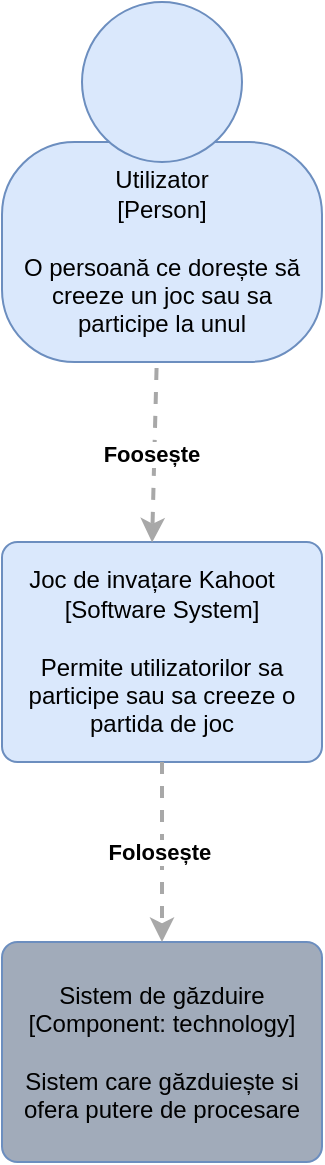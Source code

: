 <mxfile version="10.4.5" type="github"><diagram id="FkCA4kvUzY3jL-assuwb" name="Page-1"><mxGraphModel dx="1825" dy="575" grid="1" gridSize="10" guides="1" tooltips="1" connect="1" arrows="1" fold="1" page="1" pageScale="1" pageWidth="827" pageHeight="1169" math="0" shadow="0"><root><mxCell id="0"/><mxCell id="1" parent="0"/><mxCell id="QYkz2FfyTVQJaQWtZDuN-1" value="" style="group;rounded=0;labelBackgroundColor=none;fillColor=none;fontColor=#000000;align=center;html=1;" vertex="1" connectable="0" parent="1"><mxGeometry x="-550" y="10" width="160" height="180" as="geometry"/><C4Person as="c4"/></mxCell><object label="&lt;span&gt;Utilizator&lt;br&gt;[Person]&lt;/span&gt;&lt;br&gt;&lt;div&gt;&lt;br&gt;&lt;/div&gt;&lt;div&gt;O persoană ce dorește să creeze un joc sau sa participe la unul&lt;/div&gt;" placeholders="1" c4Name="name" c4Type="body" c4Description="Beschreibung" id="QYkz2FfyTVQJaQWtZDuN-2"><mxCell style="rounded=1;whiteSpace=wrap;html=1;labelBackgroundColor=none;fillColor=#dae8fc;fontColor=#000000;align=center;arcSize=33;strokeColor=#6c8ebf;" vertex="1" parent="QYkz2FfyTVQJaQWtZDuN-1"><mxGeometry y="70" width="160" height="110" as="geometry"/><C4Person as="c4"/></mxCell></object><mxCell id="QYkz2FfyTVQJaQWtZDuN-3" value="" style="ellipse;whiteSpace=wrap;html=1;aspect=fixed;rounded=0;labelBackgroundColor=none;fillColor=#dae8fc;fontSize=12;fontColor=#000000;align=center;strokeColor=#6c8ebf;" vertex="1" parent="QYkz2FfyTVQJaQWtZDuN-1"><mxGeometry x="40" width="80" height="80" as="geometry"/><C4Person as="c4"/></mxCell><object label="Joc de invațare Kahoot&amp;nbsp; &amp;nbsp;&lt;div&gt;[Software System]&lt;/div&gt;&lt;div&gt;&lt;br&gt;&lt;/div&gt;&lt;div&gt;Permite utilizatorilor sa participe sau sa creeze o partida de joc&lt;/div&gt;" placeholders="1" c4Name="name" c4Type="SoftwareSystem" c4Description="Beschreibung" id="QYkz2FfyTVQJaQWtZDuN-9"><mxCell style="rounded=1;whiteSpace=wrap;html=1;labelBackgroundColor=none;fillColor=#dae8fc;fontColor=#000000;align=center;arcSize=7;strokeColor=#6c8ebf;rotation=0;" vertex="1" parent="1"><mxGeometry x="-550" y="280" width="160" height="110" as="geometry"/><C4SoftwareSystem as="c4"/></mxCell></object><object label="&lt;span&gt;Sistem de găzduire&lt;/span&gt;&lt;div&gt;[Component:&amp;nbsp;&lt;span&gt;technology&lt;/span&gt;&lt;span&gt;]&lt;/span&gt;&lt;/div&gt;&lt;div&gt;&lt;br&gt;&lt;/div&gt;&lt;div&gt;Sistem care găzduiește si ofera putere de procesare&lt;/div&gt;" placeholders="1" c4Name="name" c4Type="Component" c4Technology="technology" c4Description="Beschreibung" id="QYkz2FfyTVQJaQWtZDuN-10"><mxCell style="rounded=1;whiteSpace=wrap;html=1;labelBackgroundColor=none;fillColor=#A1ABBA;align=center;arcSize=7;strokeColor=#6c8ebf;" vertex="1" parent="1"><mxGeometry x="-550" y="480" width="160" height="110" as="geometry"/><C4Component as="c4"/></mxCell></object><object label="&lt;div style=&quot;text-align: left&quot;&gt;&lt;div style=&quot;text-align: center&quot;&gt;&lt;b&gt;Foosește&amp;nbsp;&lt;/b&gt;&lt;br&gt;&lt;/div&gt;&lt;/div&gt;" c4Type="Relationship" c4Description="Beschreibung" c4Technology="technology" id="QYkz2FfyTVQJaQWtZDuN-13"><mxCell style="edgeStyle=none;rounded=0;html=1;jettySize=auto;orthogonalLoop=1;strokeColor=#A8A8A8;strokeWidth=2;fontColor=#000000;jumpStyle=none;dashed=1;exitX=0.483;exitY=1.027;exitDx=0;exitDy=0;exitPerimeter=0;entryX=0.469;entryY=0.002;entryDx=0;entryDy=0;entryPerimeter=0;" edge="1" parent="1" source="QYkz2FfyTVQJaQWtZDuN-2" target="QYkz2FfyTVQJaQWtZDuN-9"><mxGeometry width="160" relative="1" as="geometry"><mxPoint x="-700" y="310" as="sourcePoint"/><mxPoint x="-469" y="280" as="targetPoint"/></mxGeometry><C4Relationship as="c4"/></mxCell></object><object label="&lt;div style=&quot;text-align: left&quot;&gt;&lt;div style=&quot;text-align: center&quot;&gt;&lt;b&gt;Folosește&amp;nbsp;&lt;/b&gt;&lt;br&gt;&lt;/div&gt;&lt;/div&gt;" c4Type="Relationship" c4Description="Beschreibung" c4Technology="technology" id="QYkz2FfyTVQJaQWtZDuN-14"><mxCell style="edgeStyle=none;rounded=0;html=1;jettySize=auto;orthogonalLoop=1;strokeColor=#A8A8A8;strokeWidth=2;fontColor=#000000;jumpStyle=none;dashed=1;entryX=0.5;entryY=0;entryDx=0;entryDy=0;" edge="1" parent="1" source="QYkz2FfyTVQJaQWtZDuN-9" target="QYkz2FfyTVQJaQWtZDuN-10"><mxGeometry x="-0.0" width="160" relative="1" as="geometry"><mxPoint x="-560.167" y="300" as="sourcePoint"/><mxPoint x="-557.31" y="447.143" as="targetPoint"/><mxPoint as="offset"/></mxGeometry><C4Relationship as="c4"/></mxCell></object></root></mxGraphModel></diagram></mxfile>